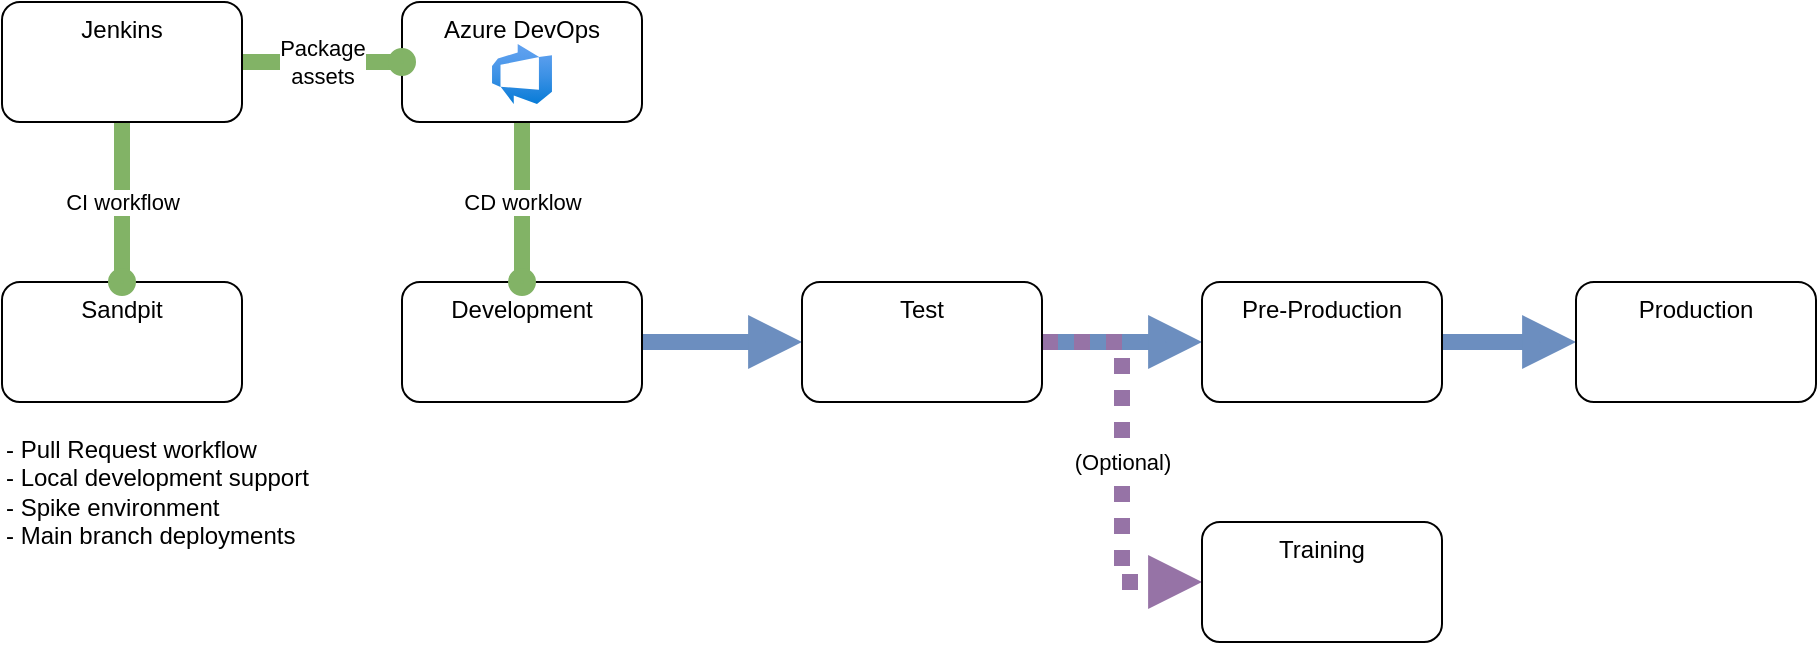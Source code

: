 <mxfile version="17.4.6" type="github">
  <diagram id="6rTJ905rb7aaBin0io5H" name="Page-1">
    <mxGraphModel dx="1422" dy="762" grid="1" gridSize="10" guides="1" tooltips="1" connect="1" arrows="1" fold="1" page="1" pageScale="1" pageWidth="827" pageHeight="1169" math="0" shadow="0">
      <root>
        <mxCell id="0" />
        <mxCell id="1" parent="0" />
        <mxCell id="y8oe6Nh-Pph26B37slKv-1" value="Sandpit" style="rounded=1;whiteSpace=wrap;html=1;verticalAlign=top;" vertex="1" parent="1">
          <mxGeometry x="40" y="280" width="120" height="60" as="geometry" />
        </mxCell>
        <mxCell id="y8oe6Nh-Pph26B37slKv-2" value="" style="shape=image;verticalLabelPosition=bottom;labelBackgroundColor=default;verticalAlign=top;aspect=fixed;imageAspect=0;image=https://upload.wikimedia.org/wikipedia/commons/thumb/f/fa/Microsoft_Azure.svg/1200px-Microsoft_Azure.svg.png;" vertex="1" parent="1">
          <mxGeometry x="85" y="300" width="30" height="30" as="geometry" />
        </mxCell>
        <mxCell id="y8oe6Nh-Pph26B37slKv-14" style="edgeStyle=orthogonalEdgeStyle;rounded=0;orthogonalLoop=1;jettySize=auto;html=1;entryX=0;entryY=0.5;entryDx=0;entryDy=0;endArrow=block;endFill=1;strokeWidth=8;fillColor=#dae8fc;strokeColor=#6c8ebf;" edge="1" parent="1" source="y8oe6Nh-Pph26B37slKv-3" target="y8oe6Nh-Pph26B37slKv-5">
          <mxGeometry relative="1" as="geometry" />
        </mxCell>
        <mxCell id="y8oe6Nh-Pph26B37slKv-3" value="Development" style="rounded=1;whiteSpace=wrap;html=1;verticalAlign=top;" vertex="1" parent="1">
          <mxGeometry x="240" y="280" width="120" height="60" as="geometry" />
        </mxCell>
        <mxCell id="y8oe6Nh-Pph26B37slKv-4" value="" style="shape=image;verticalLabelPosition=bottom;labelBackgroundColor=default;verticalAlign=top;aspect=fixed;imageAspect=0;image=https://upload.wikimedia.org/wikipedia/commons/thumb/f/fa/Microsoft_Azure.svg/1200px-Microsoft_Azure.svg.png;" vertex="1" parent="1">
          <mxGeometry x="285" y="300" width="30" height="30" as="geometry" />
        </mxCell>
        <mxCell id="y8oe6Nh-Pph26B37slKv-15" style="edgeStyle=orthogonalEdgeStyle;rounded=0;orthogonalLoop=1;jettySize=auto;html=1;endArrow=block;endFill=1;strokeWidth=8;fillColor=#dae8fc;strokeColor=#6c8ebf;" edge="1" parent="1" source="y8oe6Nh-Pph26B37slKv-5" target="y8oe6Nh-Pph26B37slKv-7">
          <mxGeometry relative="1" as="geometry" />
        </mxCell>
        <mxCell id="y8oe6Nh-Pph26B37slKv-16" value="(Optional)" style="edgeStyle=orthogonalEdgeStyle;rounded=0;orthogonalLoop=1;jettySize=auto;html=1;entryX=0;entryY=0.5;entryDx=0;entryDy=0;endArrow=block;endFill=1;strokeWidth=8;dashed=1;fillColor=#e1d5e7;strokeColor=#9673a6;dashPattern=1 1;" edge="1" parent="1" source="y8oe6Nh-Pph26B37slKv-5" target="y8oe6Nh-Pph26B37slKv-11">
          <mxGeometry relative="1" as="geometry">
            <Array as="points">
              <mxPoint x="600" y="310" />
              <mxPoint x="600" y="430" />
            </Array>
          </mxGeometry>
        </mxCell>
        <mxCell id="y8oe6Nh-Pph26B37slKv-5" value="Test" style="rounded=1;whiteSpace=wrap;html=1;verticalAlign=top;" vertex="1" parent="1">
          <mxGeometry x="440" y="280" width="120" height="60" as="geometry" />
        </mxCell>
        <mxCell id="y8oe6Nh-Pph26B37slKv-6" value="" style="shape=image;verticalLabelPosition=bottom;labelBackgroundColor=default;verticalAlign=top;aspect=fixed;imageAspect=0;image=https://upload.wikimedia.org/wikipedia/commons/thumb/f/fa/Microsoft_Azure.svg/1200px-Microsoft_Azure.svg.png;" vertex="1" parent="1">
          <mxGeometry x="485" y="300" width="30" height="30" as="geometry" />
        </mxCell>
        <mxCell id="y8oe6Nh-Pph26B37slKv-17" style="edgeStyle=orthogonalEdgeStyle;rounded=0;orthogonalLoop=1;jettySize=auto;html=1;endArrow=block;endFill=1;strokeWidth=8;fillColor=#dae8fc;strokeColor=#6c8ebf;" edge="1" parent="1" source="y8oe6Nh-Pph26B37slKv-7" target="y8oe6Nh-Pph26B37slKv-9">
          <mxGeometry relative="1" as="geometry" />
        </mxCell>
        <mxCell id="y8oe6Nh-Pph26B37slKv-7" value="Pre-Production" style="rounded=1;whiteSpace=wrap;html=1;verticalAlign=top;" vertex="1" parent="1">
          <mxGeometry x="640" y="280" width="120" height="60" as="geometry" />
        </mxCell>
        <mxCell id="y8oe6Nh-Pph26B37slKv-8" value="" style="shape=image;verticalLabelPosition=bottom;labelBackgroundColor=default;verticalAlign=top;aspect=fixed;imageAspect=0;image=https://upload.wikimedia.org/wikipedia/commons/thumb/f/fa/Microsoft_Azure.svg/1200px-Microsoft_Azure.svg.png;" vertex="1" parent="1">
          <mxGeometry x="685" y="300" width="30" height="30" as="geometry" />
        </mxCell>
        <mxCell id="y8oe6Nh-Pph26B37slKv-9" value="Production" style="rounded=1;whiteSpace=wrap;html=1;verticalAlign=top;" vertex="1" parent="1">
          <mxGeometry x="827" y="280" width="120" height="60" as="geometry" />
        </mxCell>
        <mxCell id="y8oe6Nh-Pph26B37slKv-10" value="" style="shape=image;verticalLabelPosition=bottom;labelBackgroundColor=default;verticalAlign=top;aspect=fixed;imageAspect=0;image=https://upload.wikimedia.org/wikipedia/commons/thumb/f/fa/Microsoft_Azure.svg/1200px-Microsoft_Azure.svg.png;" vertex="1" parent="1">
          <mxGeometry x="872" y="300" width="30" height="30" as="geometry" />
        </mxCell>
        <mxCell id="y8oe6Nh-Pph26B37slKv-11" value="Training" style="rounded=1;whiteSpace=wrap;html=1;verticalAlign=top;" vertex="1" parent="1">
          <mxGeometry x="640" y="400" width="120" height="60" as="geometry" />
        </mxCell>
        <mxCell id="y8oe6Nh-Pph26B37slKv-12" value="" style="shape=image;verticalLabelPosition=bottom;labelBackgroundColor=default;verticalAlign=top;aspect=fixed;imageAspect=0;image=https://upload.wikimedia.org/wikipedia/commons/thumb/f/fa/Microsoft_Azure.svg/1200px-Microsoft_Azure.svg.png;" vertex="1" parent="1">
          <mxGeometry x="685" y="420" width="30" height="30" as="geometry" />
        </mxCell>
        <mxCell id="y8oe6Nh-Pph26B37slKv-27" value="CD worklow" style="edgeStyle=orthogonalEdgeStyle;rounded=0;orthogonalLoop=1;jettySize=auto;html=1;entryX=0.5;entryY=0;entryDx=0;entryDy=0;endArrow=oval;endFill=1;strokeWidth=8;fillColor=#d5e8d4;strokeColor=#82b366;" edge="1" parent="1" source="y8oe6Nh-Pph26B37slKv-18" target="y8oe6Nh-Pph26B37slKv-3">
          <mxGeometry relative="1" as="geometry" />
        </mxCell>
        <mxCell id="y8oe6Nh-Pph26B37slKv-18" value="Azure DevOps" style="rounded=1;whiteSpace=wrap;html=1;verticalAlign=top;" vertex="1" parent="1">
          <mxGeometry x="240" y="140" width="120" height="60" as="geometry" />
        </mxCell>
        <mxCell id="y8oe6Nh-Pph26B37slKv-20" value="" style="aspect=fixed;html=1;points=[];align=center;image;fontSize=12;image=img/lib/azure2/devops/Azure_DevOps.svg;" vertex="1" parent="1">
          <mxGeometry x="285" y="161" width="30" height="30" as="geometry" />
        </mxCell>
        <mxCell id="y8oe6Nh-Pph26B37slKv-25" value="CI workflow" style="edgeStyle=orthogonalEdgeStyle;rounded=0;orthogonalLoop=1;jettySize=auto;html=1;entryX=0.5;entryY=0;entryDx=0;entryDy=0;endArrow=oval;endFill=1;strokeWidth=8;fillColor=#d5e8d4;strokeColor=#82b366;" edge="1" parent="1" source="y8oe6Nh-Pph26B37slKv-21" target="y8oe6Nh-Pph26B37slKv-1">
          <mxGeometry relative="1" as="geometry" />
        </mxCell>
        <mxCell id="y8oe6Nh-Pph26B37slKv-26" value="Package&lt;br&gt;assets" style="edgeStyle=orthogonalEdgeStyle;rounded=0;orthogonalLoop=1;jettySize=auto;html=1;endArrow=oval;endFill=1;strokeWidth=8;fillColor=#d5e8d4;strokeColor=#82b366;" edge="1" parent="1" source="y8oe6Nh-Pph26B37slKv-21" target="y8oe6Nh-Pph26B37slKv-18">
          <mxGeometry relative="1" as="geometry" />
        </mxCell>
        <mxCell id="y8oe6Nh-Pph26B37slKv-21" value="Jenkins" style="rounded=1;whiteSpace=wrap;html=1;verticalAlign=top;" vertex="1" parent="1">
          <mxGeometry x="40" y="140" width="120" height="60" as="geometry" />
        </mxCell>
        <mxCell id="y8oe6Nh-Pph26B37slKv-23" value="" style="shape=image;verticalLabelPosition=bottom;labelBackgroundColor=default;verticalAlign=top;aspect=fixed;imageAspect=0;image=https://upload.wikimedia.org/wikipedia/commons/thumb/e/e9/Jenkins_logo.svg/1200px-Jenkins_logo.svg.png;" vertex="1" parent="1">
          <mxGeometry x="89.13" y="162" width="21.75" height="30" as="geometry" />
        </mxCell>
        <mxCell id="y8oe6Nh-Pph26B37slKv-30" value="- Pull Request workflow&lt;br&gt;- Local development support&lt;br&gt;- Spike environment&lt;br&gt;- Main branch deployments" style="text;html=1;strokeColor=none;fillColor=none;align=left;verticalAlign=top;whiteSpace=wrap;rounded=0;" vertex="1" parent="1">
          <mxGeometry x="40" y="350" width="179.12" height="70" as="geometry" />
        </mxCell>
      </root>
    </mxGraphModel>
  </diagram>
</mxfile>
